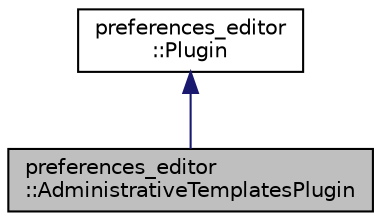digraph "preferences_editor::AdministrativeTemplatesPlugin"
{
 // LATEX_PDF_SIZE
  edge [fontname="Helvetica",fontsize="10",labelfontname="Helvetica",labelfontsize="10"];
  node [fontname="Helvetica",fontsize="10",shape=record];
  Node1 [label="preferences_editor\l::AdministrativeTemplatesPlugin",height=0.2,width=0.4,color="black", fillcolor="grey75", style="filled", fontcolor="black",tooltip=" "];
  Node2 -> Node1 [dir="back",color="midnightblue",fontsize="10",style="solid",fontname="Helvetica"];
  Node2 [label="preferences_editor\l::Plugin",height=0.2,width=0.4,color="black", fillcolor="white", style="filled",URL="$classpreferences__editor_1_1_plugin.html",tooltip=" "];
}
